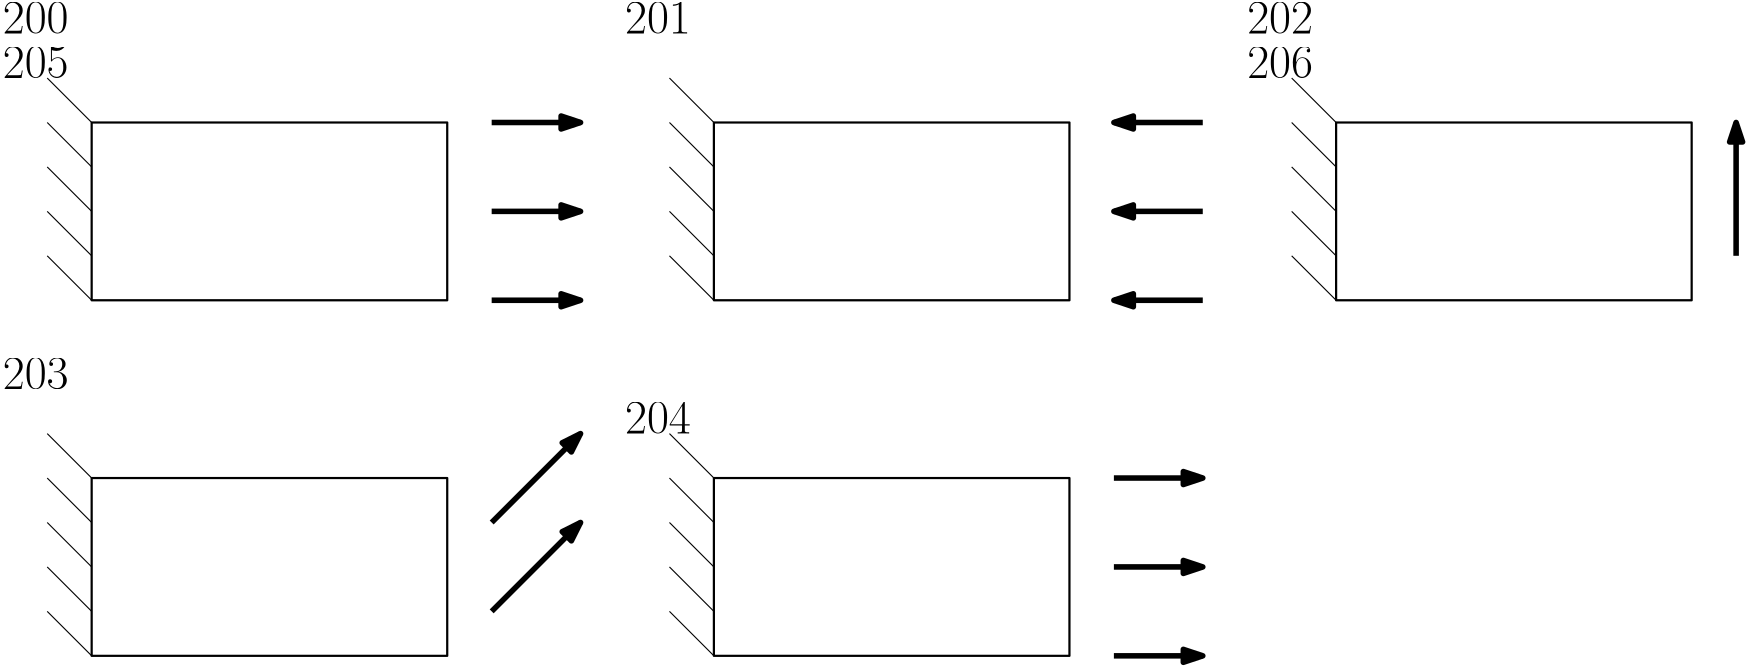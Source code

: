 <?xml version="1.0"?>
<!DOCTYPE ipe SYSTEM "ipe.dtd">
<ipe version="70212" creator="Ipe 7.2.12">
<info created="D:20191128104006" modified="D:20191128104432"/>
<ipestyle name="basic">
<symbol name="arrow/arc(spx)">
<path stroke="sym-stroke" fill="sym-stroke" pen="sym-pen">
0 0 m
-1 0.333 l
-1 -0.333 l
h
</path>
</symbol>
<symbol name="arrow/farc(spx)">
<path stroke="sym-stroke" fill="white" pen="sym-pen">
0 0 m
-1 0.333 l
-1 -0.333 l
h
</path>
</symbol>
<symbol name="arrow/ptarc(spx)">
<path stroke="sym-stroke" fill="sym-stroke" pen="sym-pen">
0 0 m
-1 0.333 l
-0.8 0 l
-1 -0.333 l
h
</path>
</symbol>
<symbol name="arrow/fptarc(spx)">
<path stroke="sym-stroke" fill="white" pen="sym-pen">
0 0 m
-1 0.333 l
-0.8 0 l
-1 -0.333 l
h
</path>
</symbol>
<symbol name="mark/circle(sx)" transformations="translations">
<path fill="sym-stroke">
0.6 0 0 0.6 0 0 e
0.4 0 0 0.4 0 0 e
</path>
</symbol>
<symbol name="mark/disk(sx)" transformations="translations">
<path fill="sym-stroke">
0.6 0 0 0.6 0 0 e
</path>
</symbol>
<symbol name="mark/fdisk(sfx)" transformations="translations">
<group>
<path fill="sym-fill">
0.5 0 0 0.5 0 0 e
</path>
<path fill="sym-stroke" fillrule="eofill">
0.6 0 0 0.6 0 0 e
0.4 0 0 0.4 0 0 e
</path>
</group>
</symbol>
<symbol name="mark/box(sx)" transformations="translations">
<path fill="sym-stroke" fillrule="eofill">
-0.6 -0.6 m
0.6 -0.6 l
0.6 0.6 l
-0.6 0.6 l
h
-0.4 -0.4 m
0.4 -0.4 l
0.4 0.4 l
-0.4 0.4 l
h
</path>
</symbol>
<symbol name="mark/square(sx)" transformations="translations">
<path fill="sym-stroke">
-0.6 -0.6 m
0.6 -0.6 l
0.6 0.6 l
-0.6 0.6 l
h
</path>
</symbol>
<symbol name="mark/fsquare(sfx)" transformations="translations">
<group>
<path fill="sym-fill">
-0.5 -0.5 m
0.5 -0.5 l
0.5 0.5 l
-0.5 0.5 l
h
</path>
<path fill="sym-stroke" fillrule="eofill">
-0.6 -0.6 m
0.6 -0.6 l
0.6 0.6 l
-0.6 0.6 l
h
-0.4 -0.4 m
0.4 -0.4 l
0.4 0.4 l
-0.4 0.4 l
h
</path>
</group>
</symbol>
<symbol name="mark/cross(sx)" transformations="translations">
<group>
<path fill="sym-stroke">
-0.43 -0.57 m
0.57 0.43 l
0.43 0.57 l
-0.57 -0.43 l
h
</path>
<path fill="sym-stroke">
-0.43 0.57 m
0.57 -0.43 l
0.43 -0.57 l
-0.57 0.43 l
h
</path>
</group>
</symbol>
<symbol name="arrow/fnormal(spx)">
<path stroke="sym-stroke" fill="white" pen="sym-pen">
0 0 m
-1 0.333 l
-1 -0.333 l
h
</path>
</symbol>
<symbol name="arrow/pointed(spx)">
<path stroke="sym-stroke" fill="sym-stroke" pen="sym-pen">
0 0 m
-1 0.333 l
-0.8 0 l
-1 -0.333 l
h
</path>
</symbol>
<symbol name="arrow/fpointed(spx)">
<path stroke="sym-stroke" fill="white" pen="sym-pen">
0 0 m
-1 0.333 l
-0.8 0 l
-1 -0.333 l
h
</path>
</symbol>
<symbol name="arrow/linear(spx)">
<path stroke="sym-stroke" pen="sym-pen">
-1 0.333 m
0 0 l
-1 -0.333 l
</path>
</symbol>
<symbol name="arrow/fdouble(spx)">
<path stroke="sym-stroke" fill="white" pen="sym-pen">
0 0 m
-1 0.333 l
-1 -0.333 l
h
-1 0 m
-2 0.333 l
-2 -0.333 l
h
</path>
</symbol>
<symbol name="arrow/double(spx)">
<path stroke="sym-stroke" fill="sym-stroke" pen="sym-pen">
0 0 m
-1 0.333 l
-1 -0.333 l
h
-1 0 m
-2 0.333 l
-2 -0.333 l
h
</path>
</symbol>
<pen name="heavier" value="0.8"/>
<pen name="fat" value="1.2"/>
<pen name="ultrafat" value="2"/>
<symbolsize name="large" value="5"/>
<symbolsize name="small" value="2"/>
<symbolsize name="tiny" value="1.1"/>
<arrowsize name="large" value="10"/>
<arrowsize name="small" value="5"/>
<arrowsize name="tiny" value="3"/>
<color name="red" value="1 0 0"/>
<color name="green" value="0 1 0"/>
<color name="blue" value="0 0 1"/>
<color name="yellow" value="1 1 0"/>
<color name="orange" value="1 0.647 0"/>
<color name="gold" value="1 0.843 0"/>
<color name="purple" value="0.627 0.125 0.941"/>
<color name="gray" value="0.745"/>
<color name="brown" value="0.647 0.165 0.165"/>
<color name="navy" value="0 0 0.502"/>
<color name="pink" value="1 0.753 0.796"/>
<color name="seagreen" value="0.18 0.545 0.341"/>
<color name="turquoise" value="0.251 0.878 0.816"/>
<color name="violet" value="0.933 0.51 0.933"/>
<color name="darkblue" value="0 0 0.545"/>
<color name="darkcyan" value="0 0.545 0.545"/>
<color name="darkgray" value="0.663"/>
<color name="darkgreen" value="0 0.392 0"/>
<color name="darkmagenta" value="0.545 0 0.545"/>
<color name="darkorange" value="1 0.549 0"/>
<color name="darkred" value="0.545 0 0"/>
<color name="lightblue" value="0.678 0.847 0.902"/>
<color name="lightcyan" value="0.878 1 1"/>
<color name="lightgray" value="0.827"/>
<color name="lightgreen" value="0.565 0.933 0.565"/>
<color name="lightyellow" value="1 1 0.878"/>
<dashstyle name="dashed" value="[4] 0"/>
<dashstyle name="dotted" value="[1 3] 0"/>
<dashstyle name="dash dotted" value="[4 2 1 2] 0"/>
<dashstyle name="dash dot dotted" value="[4 2 1 2 1 2] 0"/>
<textsize name="large" value="\large"/>
<textsize name="Large" value="\Large"/>
<textsize name="LARGE" value="\LARGE"/>
<textsize name="huge" value="\huge"/>
<textsize name="Huge" value="\Huge"/>
<textsize name="small" value="\small"/>
<textsize name="footnote" value="\footnotesize"/>
<textsize name="tiny" value="\tiny"/>
<textstyle name="center" begin="\begin{center}" end="\end{center}"/>
<textstyle name="itemize" begin="\begin{itemize}" end="\end{itemize}"/>
<textstyle name="item" begin="\begin{itemize}\item{}" end="\end{itemize}"/>
<gridsize name="4 pts" value="4"/>
<gridsize name="8 pts (~3 mm)" value="8"/>
<gridsize name="16 pts (~6 mm)" value="16"/>
<gridsize name="32 pts (~12 mm)" value="32"/>
<gridsize name="10 pts (~3.5 mm)" value="10"/>
<gridsize name="20 pts (~7 mm)" value="20"/>
<gridsize name="14 pts (~5 mm)" value="14"/>
<gridsize name="28 pts (~10 mm)" value="28"/>
<gridsize name="56 pts (~20 mm)" value="56"/>
<anglesize name="90 deg" value="90"/>
<anglesize name="60 deg" value="60"/>
<anglesize name="45 deg" value="45"/>
<anglesize name="30 deg" value="30"/>
<anglesize name="22.5 deg" value="22.5"/>
<opacity name="10%" value="0.1"/>
<opacity name="30%" value="0.3"/>
<opacity name="50%" value="0.5"/>
<opacity name="75%" value="0.75"/>
<tiling name="falling" angle="-60" step="4" width="1"/>
<tiling name="rising" angle="30" step="4" width="1"/>
</ipestyle>
<page>
<layer name="alpha"/>
<view layers="alpha" active="alpha"/>
<path layer="alpha" stroke="black" pen="heavier">
64 768 m
64 704 l
192 704 l
192 768 l
h
</path>
<text transformations="translations" pos="32 800" stroke="black" type="label" width="23.686" height="11.097" depth="0" valign="baseline" size="LARGE">200</text>
<text matrix="1 0 0 1 0 -16" transformations="translations" pos="32 800" stroke="black" type="label" width="23.686" height="11.097" depth="0" valign="baseline" size="LARGE">205</text>
<path stroke="black">
64 768 m
48 784 l
</path>
<path stroke="black">
48 768 m
64 752 l
</path>
<path stroke="black">
48 752 m
64 736 l
</path>
<path stroke="black">
48 736 m
64 720 l
</path>
<path stroke="black">
48 720 m
64 704 l
</path>
<path matrix="1 0 0 1 224 0" stroke="black" pen="heavier">
64 768 m
64 704 l
192 704 l
192 768 l
h
</path>
<path matrix="1 0 0 1 224 0" stroke="black">
64 768 m
48 784 l
</path>
<path matrix="1 0 0 1 224 0" stroke="black">
48 768 m
64 752 l
</path>
<path matrix="1 0 0 1 224 0" stroke="black">
48 752 m
64 736 l
</path>
<path matrix="1 0 0 1 224 0" stroke="black">
48 736 m
64 720 l
</path>
<path matrix="1 0 0 1 224 0" stroke="black">
48 720 m
64 704 l
</path>
<path matrix="1 0 0 1 448 0" stroke="black" pen="heavier">
64 768 m
64 704 l
192 704 l
192 768 l
h
</path>
<path matrix="1 0 0 1 448 0" stroke="black">
64 768 m
48 784 l
</path>
<path matrix="1 0 0 1 448 0" stroke="black">
48 768 m
64 752 l
</path>
<path matrix="1 0 0 1 448 0" stroke="black">
48 752 m
64 736 l
</path>
<path matrix="1 0 0 1 448 0" stroke="black">
48 736 m
64 720 l
</path>
<path matrix="1 0 0 1 448 0" stroke="black">
48 720 m
64 704 l
</path>
<path matrix="1 0 0 1 0 -128" stroke="black" pen="heavier">
64 768 m
64 704 l
192 704 l
192 768 l
h
</path>
<path matrix="1 0 0 1 0 -128" stroke="black">
64 768 m
48 784 l
</path>
<path matrix="1 0 0 1 0 -128" stroke="black">
48 768 m
64 752 l
</path>
<path matrix="1 0 0 1 0 -128" stroke="black">
48 752 m
64 736 l
</path>
<path matrix="1 0 0 1 0 -128" stroke="black">
48 736 m
64 720 l
</path>
<path matrix="1 0 0 1 0 -128" stroke="black">
48 720 m
64 704 l
</path>
<path matrix="1 0 0 1 224 -128" stroke="black" pen="heavier">
64 768 m
64 704 l
192 704 l
192 768 l
h
</path>
<path matrix="1 0 0 1 224 -128" stroke="black">
64 768 m
48 784 l
</path>
<path matrix="1 0 0 1 224 -128" stroke="black">
48 768 m
64 752 l
</path>
<path matrix="1 0 0 1 224 -128" stroke="black">
48 752 m
64 736 l
</path>
<path matrix="1 0 0 1 224 -128" stroke="black">
48 736 m
64 720 l
</path>
<path matrix="1 0 0 1 224 -128" stroke="black">
48 720 m
64 704 l
</path>
<path stroke="black" pen="ultrafat" arrow="normal/normal">
208 768 m
240 768 l
</path>
<path stroke="black" pen="ultrafat" arrow="normal/normal">
208 736 m
240 736 l
</path>
<path stroke="black" pen="ultrafat" arrow="normal/normal">
208 704 m
240 704 l
</path>
<path matrix="1 0 0 1 224 0" stroke="black" pen="ultrafat" rarrow="normal/normal">
208 768 m
240 768 l
</path>
<path matrix="1 0 0 1 224 0" stroke="black" pen="ultrafat" rarrow="normal/normal">
208 736 m
240 736 l
</path>
<path matrix="1 0 0 1 224 0" stroke="black" pen="ultrafat" rarrow="normal/normal">
208 704 m
240 704 l
</path>
<text matrix="1 0 0 1 224 0" transformations="translations" pos="32 800" stroke="black" type="label" width="23.686" height="11.097" depth="0" valign="baseline" size="LARGE">201</text>
<path stroke="black" pen="ultrafat" arrow="normal/normal">
656 720 m
656 768 l
</path>
<text matrix="1 0 0 1 448 0" transformations="translations" pos="32 800" stroke="black" type="label" width="23.686" height="11.097" depth="0" valign="baseline" size="LARGE">202</text>
<path stroke="black" pen="ultrafat" arrow="normal/normal">
208 624 m
240 656 l
</path>
<path stroke="black" pen="ultrafat" arrow="normal/normal">
208 592 m
240 624 l
</path>
<text matrix="1 0 0 1 0 -128" transformations="translations" pos="32 800" stroke="black" type="label" width="23.686" height="11.097" depth="0" valign="baseline" size="LARGE">203</text>
<path matrix="1 0 0 1 224 -128" stroke="black" pen="ultrafat" arrow="normal/normal">
208 768 m
240 768 l
</path>
<path matrix="1 0 0 1 224 -128" stroke="black" pen="ultrafat" arrow="normal/normal">
208 736 m
240 736 l
</path>
<path matrix="1 0 0 1 224 -128" stroke="black" pen="ultrafat" arrow="normal/normal">
208 704 m
240 704 l
</path>
<text matrix="1 0 0 1 224 -144" transformations="translations" pos="32 800" stroke="black" type="label" width="23.686" height="11.097" depth="0" valign="baseline" size="LARGE">204</text>
<text matrix="1 0 0 1 448 -16" transformations="translations" pos="32 800" stroke="black" type="label" width="23.686" height="11.097" depth="0" valign="baseline" size="LARGE">206</text>
</page>
</ipe>
